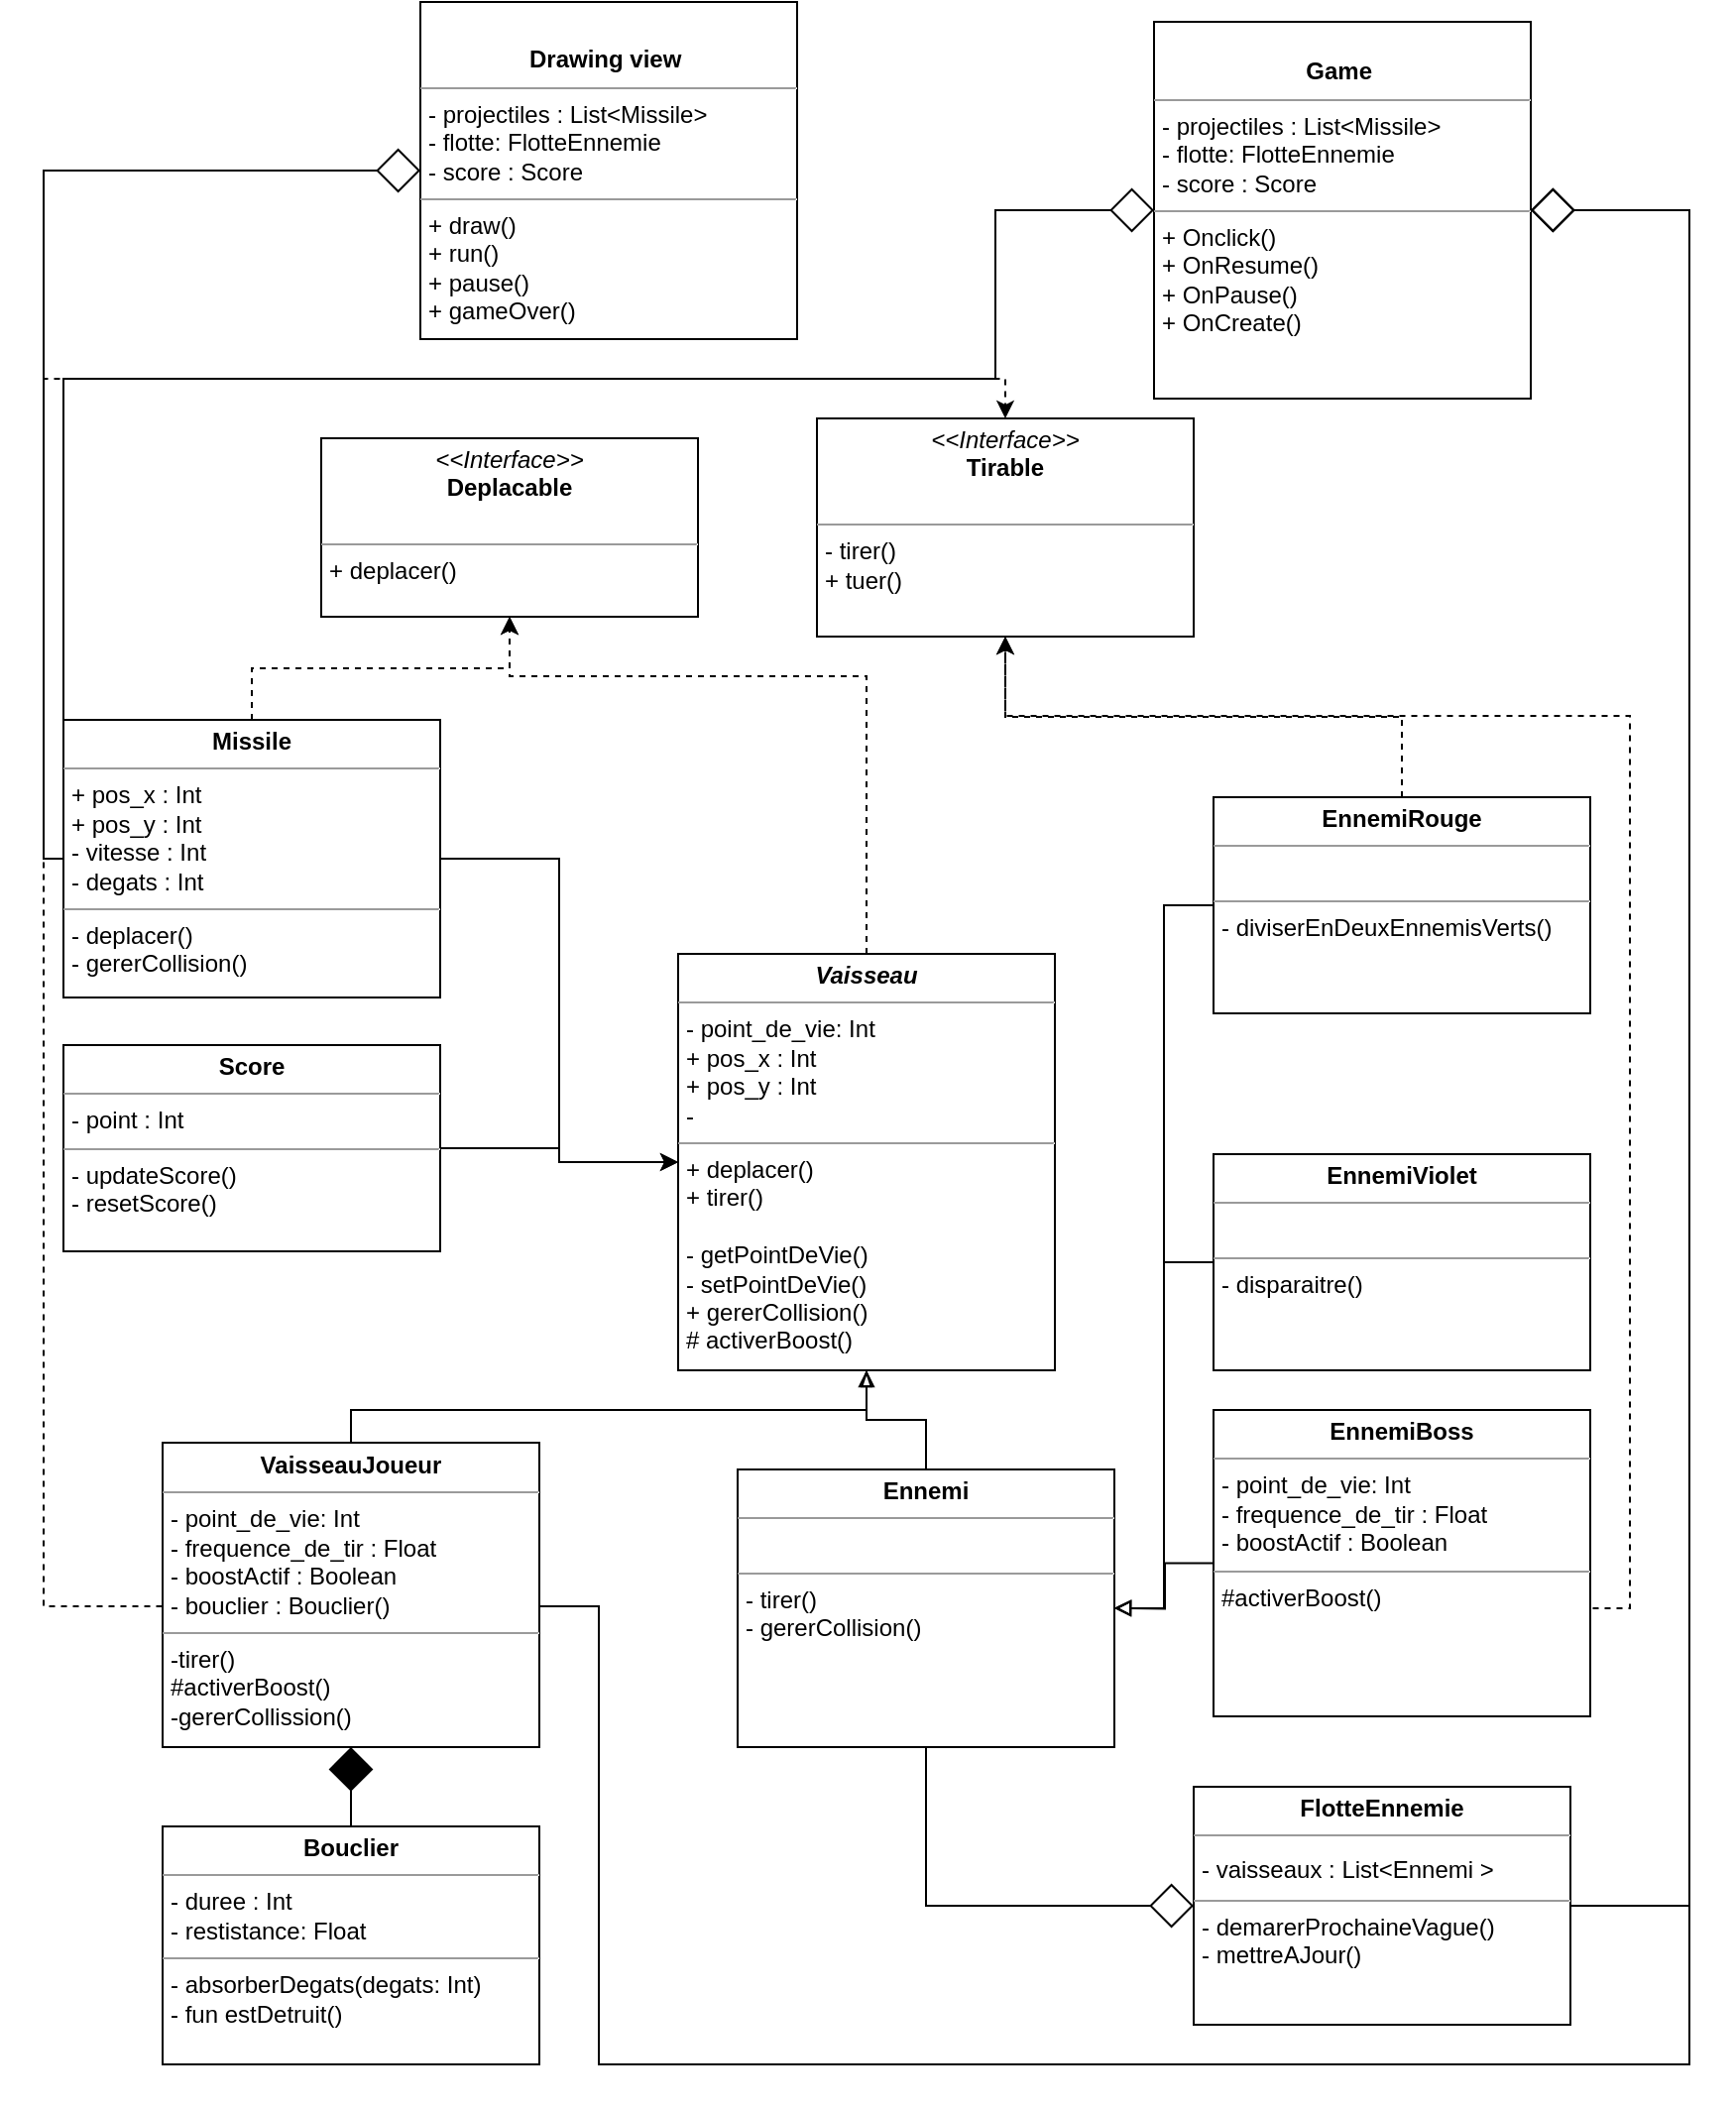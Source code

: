 <mxfile version="26.1.3">
  <diagram name="Page-1" id="c4acf3e9-155e-7222-9cf6-157b1a14988f">
    <mxGraphModel dx="1812" dy="1542" grid="1" gridSize="10" guides="1" tooltips="1" connect="1" arrows="1" fold="1" page="1" pageScale="1" pageWidth="850" pageHeight="1100" background="none" math="0" shadow="0">
      <root>
        <mxCell id="0" />
        <mxCell id="1" parent="0" />
        <mxCell id="62QaWRVeRqETwR_Hx8hf-10" style="edgeStyle=orthogonalEdgeStyle;rounded=0;orthogonalLoop=1;jettySize=auto;html=1;exitX=0.5;exitY=0;exitDx=0;exitDy=0;entryX=0.5;entryY=1;entryDx=0;entryDy=0;endArrow=block;endFill=0;" edge="1" parent="1" source="5d2195bd80daf111-9" target="5d2195bd80daf111-10">
          <mxGeometry relative="1" as="geometry" />
        </mxCell>
        <mxCell id="62QaWRVeRqETwR_Hx8hf-21" style="edgeStyle=orthogonalEdgeStyle;rounded=0;orthogonalLoop=1;jettySize=auto;html=1;exitX=0.5;exitY=1;exitDx=0;exitDy=0;entryX=0;entryY=0.5;entryDx=0;entryDy=0;endArrow=diamond;endFill=0;targetPerimeterSpacing=0;endSize=20;" edge="1" parent="1" source="5d2195bd80daf111-9" target="62QaWRVeRqETwR_Hx8hf-19">
          <mxGeometry relative="1" as="geometry" />
        </mxCell>
        <mxCell id="5d2195bd80daf111-9" value="&lt;p style=&quot;margin:0px;margin-top:4px;text-align:center;&quot;&gt;&lt;b&gt;Ennemi&lt;/b&gt;&lt;/p&gt;&lt;hr size=&quot;1&quot;&gt;&lt;p style=&quot;margin:0px;margin-left:4px;&quot;&gt;&lt;br&gt;&lt;/p&gt;&lt;hr size=&quot;1&quot;&gt;&lt;p style=&quot;margin:0px;margin-left:4px;&quot;&gt;&lt;span style=&quot;background-color: transparent; color: light-dark(rgb(0, 0, 0), rgb(255, 255, 255));&quot;&gt;- tirer()&lt;/span&gt;&lt;/p&gt;&lt;p style=&quot;margin:0px;margin-left:4px;&quot;&gt;&lt;span style=&quot;background-color: transparent; color: light-dark(rgb(0, 0, 0), rgb(255, 255, 255));&quot;&gt;- gererCollision()&lt;/span&gt;&lt;/p&gt;&lt;p style=&quot;margin:0px;margin-left:4px;&quot;&gt;&lt;br&gt;&lt;/p&gt;" style="verticalAlign=top;align=left;overflow=fill;fontSize=12;fontFamily=Helvetica;html=1;rounded=0;shadow=0;comic=0;labelBackgroundColor=none;strokeWidth=1" parent="1" vertex="1">
          <mxGeometry x="360" y="780" width="190" height="140" as="geometry" />
        </mxCell>
        <mxCell id="62QaWRVeRqETwR_Hx8hf-40" style="edgeStyle=orthogonalEdgeStyle;rounded=0;orthogonalLoop=1;jettySize=auto;html=1;exitX=0.5;exitY=0;exitDx=0;exitDy=0;entryX=0.5;entryY=1;entryDx=0;entryDy=0;dashed=1;" edge="1" parent="1" source="5d2195bd80daf111-10" target="5d2195bd80daf111-19">
          <mxGeometry relative="1" as="geometry">
            <Array as="points">
              <mxPoint x="425" y="380" />
              <mxPoint x="245" y="380" />
            </Array>
          </mxGeometry>
        </mxCell>
        <mxCell id="5d2195bd80daf111-10" value="&lt;p style=&quot;margin:0px;margin-top:4px;text-align:center;&quot;&gt;&lt;b&gt;&lt;i&gt;Vaisseau&lt;/i&gt;&lt;/b&gt;&lt;/p&gt;&lt;hr size=&quot;1&quot;&gt;&lt;p style=&quot;margin:0px;margin-left:4px;&quot;&gt;- point_de_vie: Int&lt;/p&gt;&lt;p style=&quot;margin:0px;margin-left:4px;&quot;&gt;+ pos_x : Int&lt;/p&gt;&lt;p style=&quot;margin:0px;margin-left:4px;&quot;&gt;+ pos_y : Int&lt;br&gt;&lt;/p&gt;&lt;p style=&quot;margin:0px;margin-left:4px;&quot;&gt;-&amp;nbsp;&lt;/p&gt;&lt;hr size=&quot;1&quot;&gt;&lt;p style=&quot;margin:0px;margin-left:4px;&quot;&gt;+ deplacer()&lt;/p&gt;&lt;p style=&quot;margin:0px;margin-left:4px;&quot;&gt;+ tirer()&lt;/p&gt;&lt;p style=&quot;margin:0px;margin-left:4px;&quot;&gt;&lt;br&gt;&lt;/p&gt;&lt;p style=&quot;margin:0px;margin-left:4px;&quot;&gt;- getPointDeVie()&lt;/p&gt;&lt;p style=&quot;margin:0px;margin-left:4px;&quot;&gt;- setPointDeVie()&lt;br&gt;+ gererCollision()&lt;/p&gt;&lt;p style=&quot;margin:0px;margin-left:4px;&quot;&gt;# activerBoost()&lt;/p&gt;" style="verticalAlign=top;align=left;overflow=fill;fontSize=12;fontFamily=Helvetica;html=1;rounded=0;shadow=0;comic=0;labelBackgroundColor=none;strokeWidth=1" parent="1" vertex="1">
          <mxGeometry x="330" y="520" width="190" height="210" as="geometry" />
        </mxCell>
        <mxCell id="62QaWRVeRqETwR_Hx8hf-38" style="edgeStyle=orthogonalEdgeStyle;rounded=0;orthogonalLoop=1;jettySize=auto;html=1;exitX=0;exitY=0.5;exitDx=0;exitDy=0;entryX=0.5;entryY=0;entryDx=0;entryDy=0;dashed=1;" edge="1" parent="1" source="5d2195bd80daf111-12" target="5d2195bd80daf111-15">
          <mxGeometry relative="1" as="geometry">
            <Array as="points">
              <mxPoint x="10" y="849" />
              <mxPoint x="10" y="230" />
              <mxPoint x="495" y="230" />
            </Array>
          </mxGeometry>
        </mxCell>
        <mxCell id="62QaWRVeRqETwR_Hx8hf-44" style="edgeStyle=orthogonalEdgeStyle;rounded=0;orthogonalLoop=1;jettySize=auto;html=1;exitX=1;exitY=0.5;exitDx=0;exitDy=0;entryX=1;entryY=0.5;entryDx=0;entryDy=0;endArrow=diamond;endFill=0;endSize=20;" edge="1" parent="1" source="5d2195bd80daf111-12" target="5d2195bd80daf111-18">
          <mxGeometry relative="1" as="geometry">
            <Array as="points">
              <mxPoint x="290" y="849" />
              <mxPoint x="290" y="1080" />
              <mxPoint x="840" y="1080" />
              <mxPoint x="840" y="145" />
            </Array>
          </mxGeometry>
        </mxCell>
        <mxCell id="62QaWRVeRqETwR_Hx8hf-49" style="edgeStyle=orthogonalEdgeStyle;rounded=0;orthogonalLoop=1;jettySize=auto;html=1;exitX=0.5;exitY=0;exitDx=0;exitDy=0;entryX=0.5;entryY=1;entryDx=0;entryDy=0;endArrow=blockThin;endFill=0;" edge="1" parent="1" source="5d2195bd80daf111-12" target="5d2195bd80daf111-10">
          <mxGeometry relative="1" as="geometry">
            <Array as="points">
              <mxPoint x="165" y="750" />
              <mxPoint x="425" y="750" />
            </Array>
          </mxGeometry>
        </mxCell>
        <mxCell id="5d2195bd80daf111-12" value="&lt;p style=&quot;margin:0px;margin-top:4px;text-align:center;&quot;&gt;&lt;b&gt;VaisseauJoueur&lt;/b&gt;&lt;/p&gt;&lt;hr size=&quot;1&quot;&gt;&lt;p style=&quot;margin:0px;margin-left:4px;&quot;&gt;- point_de_vie: Int&lt;br&gt;&lt;/p&gt;&lt;p style=&quot;margin:0px;margin-left:4px;&quot;&gt;- frequence_de_tir : Float&lt;/p&gt;&lt;p style=&quot;margin:0px;margin-left:4px;&quot;&gt;- boostActif : Boolean&lt;/p&gt;&lt;p style=&quot;margin:0px;margin-left:4px;&quot;&gt;- bouclier : Bouclier()&lt;/p&gt;&lt;hr size=&quot;1&quot;&gt;&lt;p style=&quot;margin:0px;margin-left:4px;&quot;&gt;-tirer()&lt;/p&gt;&lt;p style=&quot;margin:0px;margin-left:4px;&quot;&gt;#activerBoost()&lt;/p&gt;&lt;p style=&quot;margin:0px;margin-left:4px;&quot;&gt;-gererCollission()&lt;/p&gt;&lt;p style=&quot;margin:0px;margin-left:4px;&quot;&gt;&lt;br&gt;&lt;/p&gt;" style="verticalAlign=top;align=left;overflow=fill;fontSize=12;fontFamily=Helvetica;html=1;rounded=0;shadow=0;comic=0;labelBackgroundColor=none;strokeWidth=1" parent="1" vertex="1">
          <mxGeometry x="70" y="766.5" width="190" height="153.5" as="geometry" />
        </mxCell>
        <mxCell id="5d2195bd80daf111-15" value="&lt;p style=&quot;margin:0px;margin-top:4px;text-align:center;&quot;&gt;&lt;i&gt;&amp;lt;&amp;lt;Interface&amp;gt;&amp;gt;&lt;/i&gt;&lt;br&gt;&lt;b&gt;Tirable&lt;/b&gt;&lt;/p&gt;&lt;p style=&quot;margin:0px;margin-left:4px;&quot;&gt;&lt;br&gt;&lt;/p&gt;&lt;hr size=&quot;1&quot;&gt;&lt;p style=&quot;margin:0px;margin-left:4px;&quot;&gt;- tirer()&lt;br&gt;+ tuer()&lt;/p&gt;" style="verticalAlign=top;align=left;overflow=fill;fontSize=12;fontFamily=Helvetica;html=1;rounded=0;shadow=0;comic=0;labelBackgroundColor=none;strokeWidth=1" parent="1" vertex="1">
          <mxGeometry x="400" y="250" width="190" height="110" as="geometry" />
        </mxCell>
        <mxCell id="5d2195bd80daf111-18" value="&lt;p style=&quot;margin:0px;margin-top:4px;text-align:center;&quot;&gt;&lt;br&gt;&lt;b&gt;Game&amp;nbsp;&lt;/b&gt;&lt;/p&gt;&lt;hr size=&quot;1&quot;&gt;&lt;p style=&quot;margin:0px;margin-left:4px;&quot;&gt;- projectiles : List&amp;lt;Missile&amp;gt;&lt;br&gt;- flotte: FlotteEnnemie&lt;/p&gt;&lt;p style=&quot;margin:0px;margin-left:4px;&quot;&gt;- score : Score&lt;/p&gt;&lt;hr size=&quot;1&quot;&gt;&lt;p style=&quot;margin:0px;margin-left:4px;&quot;&gt;+ Onclick()&lt;/p&gt;&lt;p style=&quot;margin:0px;margin-left:4px;&quot;&gt;+ OnResume()&lt;/p&gt;&lt;p style=&quot;margin:0px;margin-left:4px;&quot;&gt;+ OnPause()&lt;/p&gt;&lt;p style=&quot;margin:0px;margin-left:4px;&quot;&gt;+ OnCreate()&lt;/p&gt;" style="verticalAlign=top;align=left;overflow=fill;fontSize=12;fontFamily=Helvetica;html=1;rounded=0;shadow=0;comic=0;labelBackgroundColor=none;strokeWidth=1" parent="1" vertex="1">
          <mxGeometry x="570" y="50" width="190" height="190" as="geometry" />
        </mxCell>
        <mxCell id="5d2195bd80daf111-19" value="&lt;p style=&quot;margin:0px;margin-top:4px;text-align:center;&quot;&gt;&lt;i&gt;&amp;lt;&amp;lt;Interface&amp;gt;&amp;gt;&lt;/i&gt;&lt;br&gt;&lt;b&gt;Deplacable&lt;/b&gt;&lt;/p&gt;&lt;p style=&quot;margin:0px;margin-left:4px;&quot;&gt;&lt;br&gt;&lt;/p&gt;&lt;hr size=&quot;1&quot;&gt;&lt;p style=&quot;margin:0px;margin-left:4px;&quot;&gt;+ deplacer()&lt;br&gt;&lt;br&gt;&lt;/p&gt;" style="verticalAlign=top;align=left;overflow=fill;fontSize=12;fontFamily=Helvetica;html=1;rounded=0;shadow=0;comic=0;labelBackgroundColor=none;strokeWidth=1" parent="1" vertex="1">
          <mxGeometry x="150" y="260" width="190" height="90" as="geometry" />
        </mxCell>
        <mxCell id="62QaWRVeRqETwR_Hx8hf-22" style="edgeStyle=orthogonalEdgeStyle;rounded=0;orthogonalLoop=1;jettySize=auto;html=1;exitX=1;exitY=0.5;exitDx=0;exitDy=0;entryX=0;entryY=0.5;entryDx=0;entryDy=0;" edge="1" parent="1" source="5d2195bd80daf111-20" target="5d2195bd80daf111-10">
          <mxGeometry relative="1" as="geometry" />
        </mxCell>
        <mxCell id="62QaWRVeRqETwR_Hx8hf-39" style="edgeStyle=orthogonalEdgeStyle;rounded=0;orthogonalLoop=1;jettySize=auto;html=1;exitX=0.5;exitY=0;exitDx=0;exitDy=0;entryX=0.5;entryY=1;entryDx=0;entryDy=0;dashed=1;" edge="1" parent="1" source="5d2195bd80daf111-20" target="5d2195bd80daf111-19">
          <mxGeometry relative="1" as="geometry" />
        </mxCell>
        <mxCell id="62QaWRVeRqETwR_Hx8hf-47" style="edgeStyle=orthogonalEdgeStyle;rounded=0;orthogonalLoop=1;jettySize=auto;html=1;exitX=0;exitY=0.5;exitDx=0;exitDy=0;entryX=0;entryY=0.5;entryDx=0;entryDy=0;endArrow=diamond;endFill=0;endSize=20;" edge="1" parent="1" source="5d2195bd80daf111-20" target="62QaWRVeRqETwR_Hx8hf-35">
          <mxGeometry relative="1" as="geometry">
            <Array as="points">
              <mxPoint x="10" y="472" />
              <mxPoint x="10" y="125" />
            </Array>
          </mxGeometry>
        </mxCell>
        <mxCell id="62QaWRVeRqETwR_Hx8hf-48" style="edgeStyle=orthogonalEdgeStyle;rounded=0;orthogonalLoop=1;jettySize=auto;html=1;exitX=0;exitY=0.5;exitDx=0;exitDy=0;entryX=0;entryY=0.5;entryDx=0;entryDy=0;endArrow=diamond;endFill=0;endSize=20;" edge="1" parent="1" source="5d2195bd80daf111-20" target="5d2195bd80daf111-18">
          <mxGeometry relative="1" as="geometry">
            <Array as="points">
              <mxPoint x="20" y="230" />
              <mxPoint x="490" y="230" />
              <mxPoint x="490" y="145" />
            </Array>
          </mxGeometry>
        </mxCell>
        <mxCell id="5d2195bd80daf111-20" value="&lt;p style=&quot;margin:0px;margin-top:4px;text-align:center;&quot;&gt;&lt;b&gt;Missile&lt;/b&gt;&lt;/p&gt;&lt;hr size=&quot;1&quot;&gt;&lt;p style=&quot;margin:0px;margin-left:4px;&quot;&gt;+ pos_x : Int&lt;br&gt;&lt;/p&gt;&lt;p style=&quot;margin:0px;margin-left:4px;&quot;&gt;+ pos_y : Int&lt;/p&gt;&lt;p style=&quot;margin:0px;margin-left:4px;&quot;&gt;- vitesse : Int&lt;/p&gt;&lt;p style=&quot;margin:0px;margin-left:4px;&quot;&gt;- degats : Int&lt;/p&gt;&lt;hr size=&quot;1&quot;&gt;&lt;p style=&quot;margin:0px;margin-left:4px;&quot;&gt;- deplacer()&lt;/p&gt;&lt;p style=&quot;margin:0px;margin-left:4px;&quot;&gt;- gererCollision()&lt;/p&gt;&lt;p style=&quot;margin:0px;margin-left:4px;&quot;&gt;&lt;br&gt;&lt;/p&gt;" style="verticalAlign=top;align=left;overflow=fill;fontSize=12;fontFamily=Helvetica;html=1;rounded=0;shadow=0;comic=0;labelBackgroundColor=none;strokeWidth=1" parent="1" vertex="1">
          <mxGeometry x="20" y="402" width="190" height="140" as="geometry" />
        </mxCell>
        <mxCell id="62QaWRVeRqETwR_Hx8hf-14" style="edgeStyle=orthogonalEdgeStyle;rounded=0;orthogonalLoop=1;jettySize=auto;html=1;exitX=0;exitY=0.5;exitDx=0;exitDy=0;entryX=1;entryY=0.5;entryDx=0;entryDy=0;endArrow=block;endFill=0;" edge="1" parent="1" source="62QaWRVeRqETwR_Hx8hf-12" target="5d2195bd80daf111-9">
          <mxGeometry relative="1" as="geometry" />
        </mxCell>
        <mxCell id="62QaWRVeRqETwR_Hx8hf-42" style="edgeStyle=orthogonalEdgeStyle;rounded=0;orthogonalLoop=1;jettySize=auto;html=1;exitX=0.5;exitY=0;exitDx=0;exitDy=0;entryX=0.5;entryY=1;entryDx=0;entryDy=0;dashed=1;" edge="1" parent="1" source="62QaWRVeRqETwR_Hx8hf-12" target="5d2195bd80daf111-15">
          <mxGeometry relative="1" as="geometry" />
        </mxCell>
        <mxCell id="62QaWRVeRqETwR_Hx8hf-12" value="&lt;p style=&quot;margin:0px;margin-top:4px;text-align:center;&quot;&gt;&lt;b&gt;EnnemiRouge&lt;/b&gt;&lt;/p&gt;&lt;hr size=&quot;1&quot;&gt;&lt;p style=&quot;margin:0px;margin-left:4px;&quot;&gt;&lt;br&gt;&lt;/p&gt;&lt;hr size=&quot;1&quot;&gt;&lt;p style=&quot;margin:0px;margin-left:4px;&quot;&gt;- diviserEnDeuxEnnemisVerts()&lt;br&gt;&lt;br&gt;&lt;/p&gt;" style="verticalAlign=top;align=left;overflow=fill;fontSize=12;fontFamily=Helvetica;html=1;rounded=0;shadow=0;comic=0;labelBackgroundColor=none;strokeWidth=1" vertex="1" parent="1">
          <mxGeometry x="600" y="441" width="190" height="109" as="geometry" />
        </mxCell>
        <mxCell id="62QaWRVeRqETwR_Hx8hf-16" style="edgeStyle=orthogonalEdgeStyle;rounded=0;orthogonalLoop=1;jettySize=auto;html=1;exitX=0;exitY=0.5;exitDx=0;exitDy=0;entryX=1;entryY=0.5;entryDx=0;entryDy=0;endArrow=block;endFill=0;" edge="1" parent="1" source="62QaWRVeRqETwR_Hx8hf-13" target="5d2195bd80daf111-9">
          <mxGeometry relative="1" as="geometry" />
        </mxCell>
        <mxCell id="62QaWRVeRqETwR_Hx8hf-13" value="&lt;p style=&quot;margin:0px;margin-top:4px;text-align:center;&quot;&gt;&lt;b&gt;EnnemiViolet&lt;/b&gt;&lt;/p&gt;&lt;hr size=&quot;1&quot;&gt;&lt;p style=&quot;margin:0px;margin-left:4px;&quot;&gt;&lt;br&gt;&lt;/p&gt;&lt;hr size=&quot;1&quot;&gt;&lt;p style=&quot;margin:0px;margin-left:4px;&quot;&gt;- disparaitre()&lt;br&gt;&lt;/p&gt;" style="verticalAlign=top;align=left;overflow=fill;fontSize=12;fontFamily=Helvetica;html=1;rounded=0;shadow=0;comic=0;labelBackgroundColor=none;strokeWidth=1" vertex="1" parent="1">
          <mxGeometry x="600" y="621" width="190" height="109" as="geometry" />
        </mxCell>
        <mxCell id="62QaWRVeRqETwR_Hx8hf-18" style="edgeStyle=orthogonalEdgeStyle;rounded=0;orthogonalLoop=1;jettySize=auto;html=1;exitX=0;exitY=0.5;exitDx=0;exitDy=0;endArrow=block;endFill=0;" edge="1" parent="1" source="62QaWRVeRqETwR_Hx8hf-17">
          <mxGeometry relative="1" as="geometry">
            <mxPoint x="550" y="849.818" as="targetPoint" />
          </mxGeometry>
        </mxCell>
        <mxCell id="62QaWRVeRqETwR_Hx8hf-41" style="edgeStyle=orthogonalEdgeStyle;rounded=0;orthogonalLoop=1;jettySize=auto;html=1;exitX=1;exitY=0.5;exitDx=0;exitDy=0;dashed=1;" edge="1" parent="1" source="62QaWRVeRqETwR_Hx8hf-17" target="5d2195bd80daf111-15">
          <mxGeometry relative="1" as="geometry">
            <Array as="points">
              <mxPoint x="810" y="850" />
              <mxPoint x="810" y="400" />
              <mxPoint x="495" y="400" />
            </Array>
          </mxGeometry>
        </mxCell>
        <mxCell id="62QaWRVeRqETwR_Hx8hf-17" value="&lt;p style=&quot;margin:0px;margin-top:4px;text-align:center;&quot;&gt;&lt;b&gt;EnnemiBoss&lt;/b&gt;&lt;/p&gt;&lt;hr size=&quot;1&quot;&gt;&lt;p style=&quot;margin:0px;margin-left:4px;&quot;&gt;- point_de_vie: Int&lt;/p&gt;&lt;p style=&quot;margin:0px;margin-left:4px;&quot;&gt;- frequence_de_tir : Float&lt;/p&gt;&lt;p style=&quot;margin:0px;margin-left:4px;&quot;&gt;- boostActif : Boolean&lt;/p&gt;&lt;hr size=&quot;1&quot;&gt;&lt;p style=&quot;margin:0px;margin-left:4px;&quot;&gt;#activerBoost()&lt;/p&gt;&lt;p style=&quot;margin:0px;margin-left:4px;&quot;&gt;&lt;br&gt;&lt;br&gt;&lt;/p&gt;" style="verticalAlign=top;align=left;overflow=fill;fontSize=12;fontFamily=Helvetica;html=1;rounded=0;shadow=0;comic=0;labelBackgroundColor=none;strokeWidth=1" vertex="1" parent="1">
          <mxGeometry x="600" y="750" width="190" height="154.5" as="geometry" />
        </mxCell>
        <mxCell id="62QaWRVeRqETwR_Hx8hf-46" style="edgeStyle=orthogonalEdgeStyle;rounded=0;orthogonalLoop=1;jettySize=auto;html=1;exitX=1;exitY=0.5;exitDx=0;exitDy=0;entryX=1;entryY=0.5;entryDx=0;entryDy=0;endArrow=diamond;endFill=0;endSize=20;" edge="1" parent="1" source="62QaWRVeRqETwR_Hx8hf-19" target="5d2195bd80daf111-18">
          <mxGeometry relative="1" as="geometry">
            <Array as="points">
              <mxPoint x="840" y="1000" />
              <mxPoint x="840" y="145" />
            </Array>
          </mxGeometry>
        </mxCell>
        <mxCell id="62QaWRVeRqETwR_Hx8hf-19" value="&lt;p style=&quot;margin:0px;margin-top:4px;text-align:center;&quot;&gt;&lt;b&gt;FlotteEnnemie&lt;/b&gt;&lt;/p&gt;&lt;hr size=&quot;1&quot;&gt;&lt;p style=&quot;margin:0px;margin-left:4px;&quot;&gt;- vaisseaux : List&amp;lt;Ennemi &amp;gt;&lt;span style=&quot;font-size: 12pt; text-indent: -18pt; text-wrap-mode: wrap; background-color: transparent; color: light-dark(rgb(0, 0, 0), rgb(255, 255, 255)); font-family: Symbol;&quot;&gt;&lt;span style=&quot;font-variant-numeric: normal; font-variant-east-asian: normal; font-variant-alternates: normal; font-size-adjust: none; font-kerning: auto; font-optical-sizing: auto; font-feature-settings: normal; font-variation-settings: normal; font-variant-position: normal; font-variant-emoji: normal; font-stretch: normal; font-size: 7pt; line-height: normal; font-family: &amp;quot;Times New Roman&amp;quot;;&quot;&gt;&amp;nbsp; &amp;nbsp; &amp;nbsp;&amp;nbsp;&lt;/span&gt;&lt;/span&gt;&lt;/p&gt;&lt;p style=&quot;margin: 0cm 0cm 0cm 108pt; font-size: 12pt; font-family: Aptos, sans-serif; text-wrap-mode: wrap; text-indent: -18pt;&quot; class=&quot;MsoListParagraph&quot;&gt;&lt;/p&gt;&lt;hr size=&quot;1&quot;&gt;&lt;p style=&quot;margin:0px;margin-left:4px;&quot;&gt;- demarerProchaineVague()&lt;/p&gt;&lt;p style=&quot;margin:0px;margin-left:4px;&quot;&gt;- mettreAJour()&lt;/p&gt;" style="verticalAlign=top;align=left;overflow=fill;fontSize=12;fontFamily=Helvetica;html=1;rounded=0;shadow=0;comic=0;labelBackgroundColor=none;strokeWidth=1" vertex="1" parent="1">
          <mxGeometry x="590" y="940" width="190" height="120" as="geometry" />
        </mxCell>
        <mxCell id="62QaWRVeRqETwR_Hx8hf-26" style="edgeStyle=orthogonalEdgeStyle;rounded=0;orthogonalLoop=1;jettySize=auto;html=1;exitX=1;exitY=0.5;exitDx=0;exitDy=0;entryX=0;entryY=0.5;entryDx=0;entryDy=0;" edge="1" parent="1" source="62QaWRVeRqETwR_Hx8hf-23" target="5d2195bd80daf111-10">
          <mxGeometry relative="1" as="geometry" />
        </mxCell>
        <mxCell id="62QaWRVeRqETwR_Hx8hf-23" value="&lt;p style=&quot;margin:0px;margin-top:4px;text-align:center;&quot;&gt;&lt;b&gt;Score&lt;/b&gt;&lt;/p&gt;&lt;hr size=&quot;1&quot;&gt;&lt;p style=&quot;margin:0px;margin-left:4px;&quot;&gt;- point : Int&lt;/p&gt;&lt;hr size=&quot;1&quot;&gt;&lt;p style=&quot;margin:0px;margin-left:4px;&quot;&gt;- updateScore()&lt;/p&gt;&lt;p style=&quot;margin:0px;margin-left:4px;&quot;&gt;- resetScore()&lt;/p&gt;" style="verticalAlign=top;align=left;overflow=fill;fontSize=12;fontFamily=Helvetica;html=1;rounded=0;shadow=0;comic=0;labelBackgroundColor=none;strokeWidth=1" vertex="1" parent="1">
          <mxGeometry x="20" y="566" width="190" height="104" as="geometry" />
        </mxCell>
        <mxCell id="62QaWRVeRqETwR_Hx8hf-36" style="edgeStyle=orthogonalEdgeStyle;rounded=0;orthogonalLoop=1;jettySize=auto;html=1;exitX=0.5;exitY=0;exitDx=0;exitDy=0;entryX=0.5;entryY=1;entryDx=0;entryDy=0;endArrow=diamond;endFill=1;endSize=20;" edge="1" parent="1" source="62QaWRVeRqETwR_Hx8hf-27" target="5d2195bd80daf111-12">
          <mxGeometry relative="1" as="geometry" />
        </mxCell>
        <mxCell id="62QaWRVeRqETwR_Hx8hf-27" value="&lt;p style=&quot;margin:0px;margin-top:4px;text-align:center;&quot;&gt;&lt;b&gt;Bouclier&lt;/b&gt;&lt;/p&gt;&lt;hr size=&quot;1&quot;&gt;&lt;p style=&quot;margin:0px;margin-left:4px;&quot;&gt;- duree : Int&lt;br&gt;- restistance: Float&lt;/p&gt;&lt;hr size=&quot;1&quot;&gt;&lt;p style=&quot;margin:0px;margin-left:4px;&quot;&gt;-&amp;nbsp;&lt;span style=&quot;background-color: transparent; color: light-dark(rgb(0, 0, 0), rgb(255, 255, 255));&quot;&gt;absorberDegats(degats: Int)&lt;/span&gt;&lt;/p&gt;&lt;p style=&quot;margin:0px;margin-left:4px;&quot;&gt;- fun estDetruit()&lt;/p&gt;&lt;p style=&quot;margin:0px;margin-left:4px;&quot;&gt;&lt;br&gt;&lt;/p&gt;" style="verticalAlign=top;align=left;overflow=fill;fontSize=12;fontFamily=Helvetica;html=1;rounded=0;shadow=0;comic=0;labelBackgroundColor=none;strokeWidth=1" vertex="1" parent="1">
          <mxGeometry x="70" y="960" width="190" height="120" as="geometry" />
        </mxCell>
        <mxCell id="62QaWRVeRqETwR_Hx8hf-35" value="&lt;p style=&quot;margin:0px;margin-top:4px;text-align:center;&quot;&gt;&lt;b&gt;&lt;br&gt;&lt;/b&gt;&lt;/p&gt;&lt;p style=&quot;margin:0px;margin-top:4px;text-align:center;&quot;&gt;&lt;b&gt;Drawing view&amp;nbsp;&lt;/b&gt;&lt;/p&gt;&lt;hr size=&quot;1&quot;&gt;&lt;p style=&quot;margin:0px;margin-left:4px;&quot;&gt;&lt;span style=&quot;background-color: transparent; color: light-dark(rgb(0, 0, 0), rgb(255, 255, 255));&quot;&gt;- projectiles : List&amp;lt;Missile&amp;gt;&lt;/span&gt;&lt;/p&gt;&lt;p style=&quot;margin: 0px 0px 0px 4px;&quot;&gt;- flotte: FlotteEnnemie&lt;/p&gt;&lt;p style=&quot;margin: 0px 0px 0px 4px;&quot;&gt;- score : Score&lt;/p&gt;&lt;hr size=&quot;1&quot;&gt;&lt;p style=&quot;margin:0px;margin-left:4px;&quot;&gt;+ draw()&lt;/p&gt;&lt;p style=&quot;margin:0px;margin-left:4px;&quot;&gt;+ run()&lt;/p&gt;&lt;p style=&quot;margin:0px;margin-left:4px;&quot;&gt;+ pause()&lt;/p&gt;&lt;p style=&quot;margin:0px;margin-left:4px;&quot;&gt;+ gameOver()&lt;/p&gt;" style="verticalAlign=top;align=left;overflow=fill;fontSize=12;fontFamily=Helvetica;html=1;rounded=0;shadow=0;comic=0;labelBackgroundColor=none;strokeWidth=1" vertex="1" parent="1">
          <mxGeometry x="200" y="40" width="190" height="170" as="geometry" />
        </mxCell>
        <mxCell id="62QaWRVeRqETwR_Hx8hf-50" style="edgeStyle=orthogonalEdgeStyle;rounded=0;orthogonalLoop=1;jettySize=auto;html=1;exitX=0.5;exitY=1;exitDx=0;exitDy=0;" edge="1" parent="1" source="62QaWRVeRqETwR_Hx8hf-23" target="62QaWRVeRqETwR_Hx8hf-23">
          <mxGeometry relative="1" as="geometry" />
        </mxCell>
      </root>
    </mxGraphModel>
  </diagram>
</mxfile>
